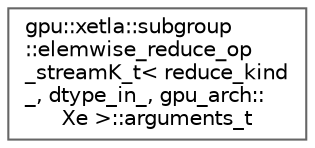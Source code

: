 digraph "Graphical Class Hierarchy"
{
 // LATEX_PDF_SIZE
  bgcolor="transparent";
  edge [fontname=Helvetica,fontsize=10,labelfontname=Helvetica,labelfontsize=10];
  node [fontname=Helvetica,fontsize=10,shape=box,height=0.2,width=0.4];
  rankdir="LR";
  Node0 [id="Node000000",label="gpu::xetla::subgroup\l::elemwise_reduce_op\l_streamK_t\< reduce_kind\l_, dtype_in_, gpu_arch::\lXe \>::arguments_t",height=0.2,width=0.4,color="grey40", fillcolor="white", style="filled",URL="$structgpu_1_1xetla_1_1subgroup_1_1elemwise__reduce__op__streamK__t_3_01reduce__kind___00_01dtype19cd1fffc43084cc1c789f2e9a43a36e.html",tooltip=" "];
}

